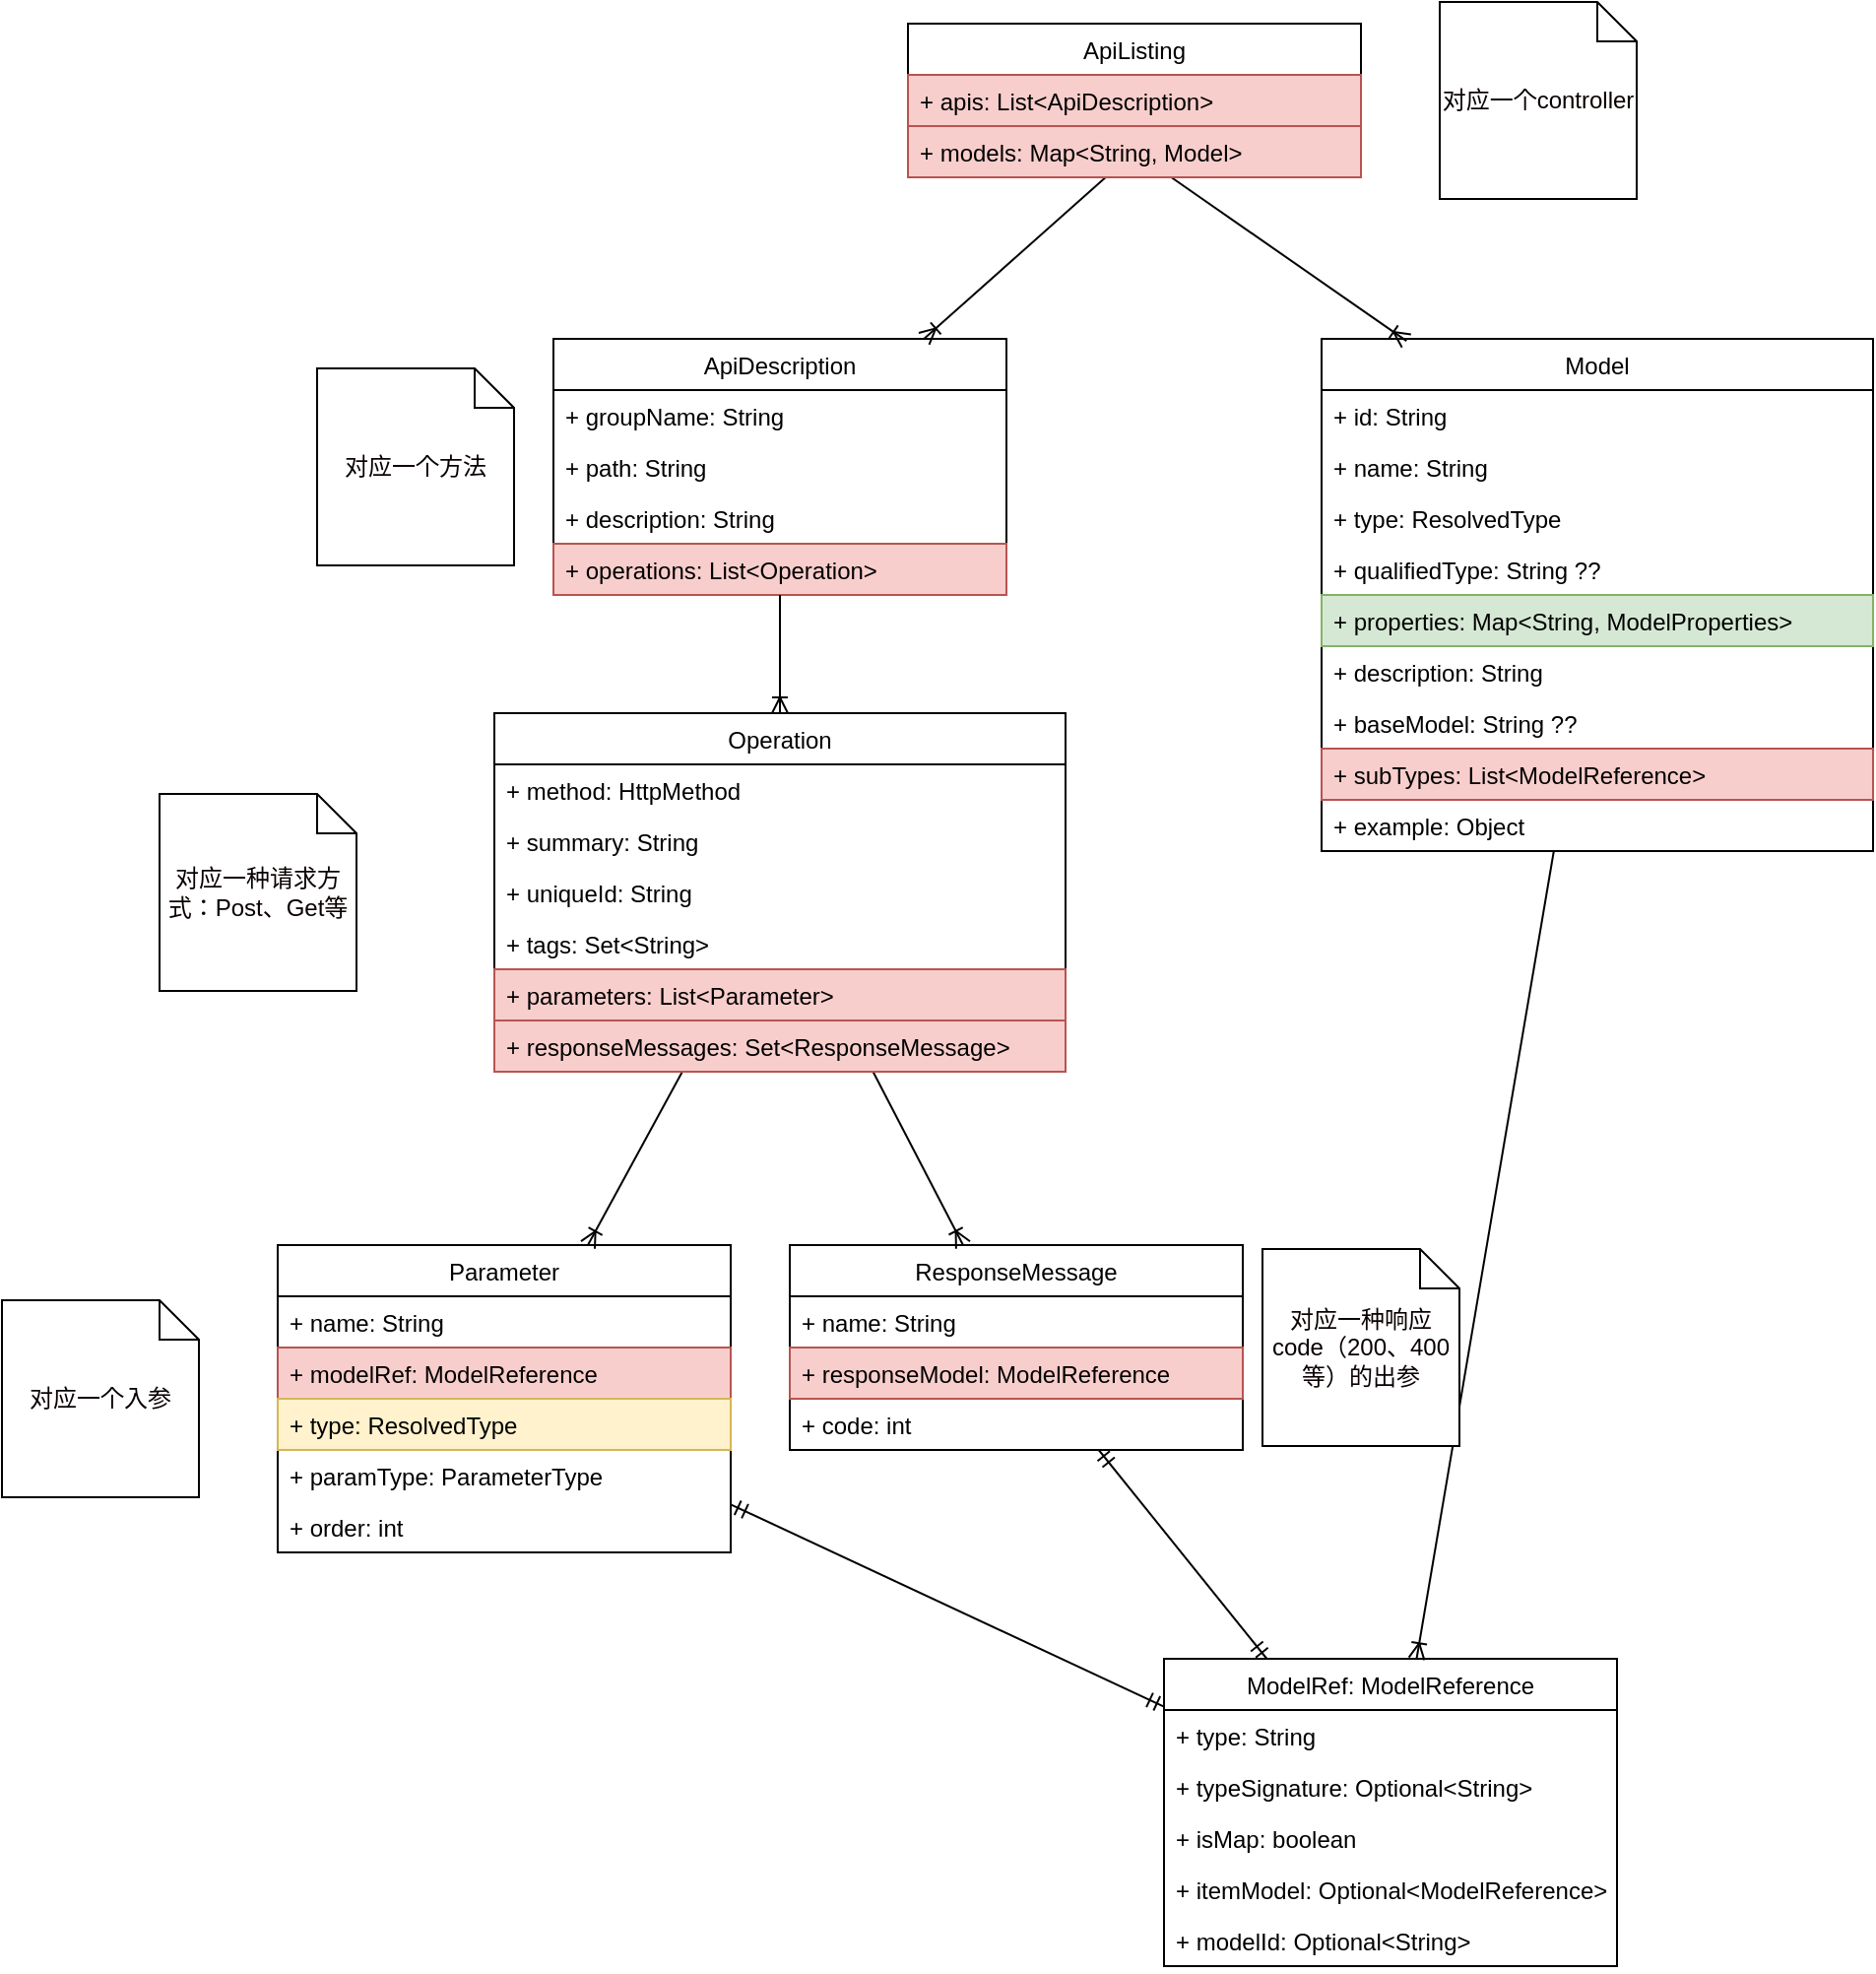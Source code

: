 <mxfile version="13.5.1" type="device"><diagram id="Zdlh-jLaH_7Jz5mvTjKq" name="第 1 页"><mxGraphModel dx="2178" dy="905" grid="1" gridSize="10" guides="1" tooltips="1" connect="1" arrows="1" fold="1" page="1" pageScale="1" pageWidth="827" pageHeight="1169" math="0" shadow="0"><root><mxCell id="0"/><mxCell id="1" parent="0"/><mxCell id="FdD0vod5mFs6u5UG2x_c-52" value="ApiDescription" style="swimlane;fontStyle=0;childLayout=stackLayout;horizontal=1;startSize=26;fillColor=none;horizontalStack=0;resizeParent=1;resizeParentMax=0;resizeLast=0;collapsible=1;marginBottom=0;" vertex="1" parent="1"><mxGeometry x="140" y="320" width="230" height="130" as="geometry"/></mxCell><mxCell id="FdD0vod5mFs6u5UG2x_c-53" value="+ groupName: String" style="text;strokeColor=none;fillColor=none;align=left;verticalAlign=top;spacingLeft=4;spacingRight=4;overflow=hidden;rotatable=0;points=[[0,0.5],[1,0.5]];portConstraint=eastwest;" vertex="1" parent="FdD0vod5mFs6u5UG2x_c-52"><mxGeometry y="26" width="230" height="26" as="geometry"/></mxCell><mxCell id="FdD0vod5mFs6u5UG2x_c-57" value="+ path: String" style="text;strokeColor=none;fillColor=none;align=left;verticalAlign=top;spacingLeft=4;spacingRight=4;overflow=hidden;rotatable=0;points=[[0,0.5],[1,0.5]];portConstraint=eastwest;" vertex="1" parent="FdD0vod5mFs6u5UG2x_c-52"><mxGeometry y="52" width="230" height="26" as="geometry"/></mxCell><mxCell id="FdD0vod5mFs6u5UG2x_c-58" value="+ description: String" style="text;strokeColor=none;fillColor=none;align=left;verticalAlign=top;spacingLeft=4;spacingRight=4;overflow=hidden;rotatable=0;points=[[0,0.5],[1,0.5]];portConstraint=eastwest;" vertex="1" parent="FdD0vod5mFs6u5UG2x_c-52"><mxGeometry y="78" width="230" height="26" as="geometry"/></mxCell><mxCell id="FdD0vod5mFs6u5UG2x_c-59" value="+ operations: List&lt;Operation&gt;" style="text;strokeColor=#b85450;fillColor=#f8cecc;align=left;verticalAlign=top;spacingLeft=4;spacingRight=4;overflow=hidden;rotatable=0;points=[[0,0.5],[1,0.5]];portConstraint=eastwest;" vertex="1" parent="FdD0vod5mFs6u5UG2x_c-52"><mxGeometry y="104" width="230" height="26" as="geometry"/></mxCell><mxCell id="FdD0vod5mFs6u5UG2x_c-61" value="Model" style="swimlane;fontStyle=0;childLayout=stackLayout;horizontal=1;startSize=26;fillColor=none;horizontalStack=0;resizeParent=1;resizeParentMax=0;resizeLast=0;collapsible=1;marginBottom=0;" vertex="1" parent="1"><mxGeometry x="530" y="320" width="280" height="260" as="geometry"/></mxCell><mxCell id="FdD0vod5mFs6u5UG2x_c-62" value="+ id: String" style="text;strokeColor=none;fillColor=none;align=left;verticalAlign=top;spacingLeft=4;spacingRight=4;overflow=hidden;rotatable=0;points=[[0,0.5],[1,0.5]];portConstraint=eastwest;" vertex="1" parent="FdD0vod5mFs6u5UG2x_c-61"><mxGeometry y="26" width="280" height="26" as="geometry"/></mxCell><mxCell id="FdD0vod5mFs6u5UG2x_c-63" value="+ name: String" style="text;strokeColor=none;fillColor=none;align=left;verticalAlign=top;spacingLeft=4;spacingRight=4;overflow=hidden;rotatable=0;points=[[0,0.5],[1,0.5]];portConstraint=eastwest;" vertex="1" parent="FdD0vod5mFs6u5UG2x_c-61"><mxGeometry y="52" width="280" height="26" as="geometry"/></mxCell><mxCell id="FdD0vod5mFs6u5UG2x_c-64" value="+ type: ResolvedType" style="text;strokeColor=none;fillColor=none;align=left;verticalAlign=top;spacingLeft=4;spacingRight=4;overflow=hidden;rotatable=0;points=[[0,0.5],[1,0.5]];portConstraint=eastwest;" vertex="1" parent="FdD0vod5mFs6u5UG2x_c-61"><mxGeometry y="78" width="280" height="26" as="geometry"/></mxCell><mxCell id="FdD0vod5mFs6u5UG2x_c-65" value="+ qualifiedType: String ??" style="text;strokeColor=none;fillColor=none;align=left;verticalAlign=top;spacingLeft=4;spacingRight=4;overflow=hidden;rotatable=0;points=[[0,0.5],[1,0.5]];portConstraint=eastwest;" vertex="1" parent="FdD0vod5mFs6u5UG2x_c-61"><mxGeometry y="104" width="280" height="26" as="geometry"/></mxCell><mxCell id="FdD0vod5mFs6u5UG2x_c-66" value="+ properties: Map&lt;String, ModelProperties&gt;" style="text;strokeColor=#82b366;fillColor=#d5e8d4;align=left;verticalAlign=top;spacingLeft=4;spacingRight=4;overflow=hidden;rotatable=0;points=[[0,0.5],[1,0.5]];portConstraint=eastwest;" vertex="1" parent="FdD0vod5mFs6u5UG2x_c-61"><mxGeometry y="130" width="280" height="26" as="geometry"/></mxCell><mxCell id="FdD0vod5mFs6u5UG2x_c-67" value="+ description: String" style="text;strokeColor=none;fillColor=none;align=left;verticalAlign=top;spacingLeft=4;spacingRight=4;overflow=hidden;rotatable=0;points=[[0,0.5],[1,0.5]];portConstraint=eastwest;" vertex="1" parent="FdD0vod5mFs6u5UG2x_c-61"><mxGeometry y="156" width="280" height="26" as="geometry"/></mxCell><mxCell id="FdD0vod5mFs6u5UG2x_c-68" value="+ baseModel: String ??" style="text;strokeColor=none;fillColor=none;align=left;verticalAlign=top;spacingLeft=4;spacingRight=4;overflow=hidden;rotatable=0;points=[[0,0.5],[1,0.5]];portConstraint=eastwest;" vertex="1" parent="FdD0vod5mFs6u5UG2x_c-61"><mxGeometry y="182" width="280" height="26" as="geometry"/></mxCell><mxCell id="FdD0vod5mFs6u5UG2x_c-69" value="+ subTypes: List&lt;ModelReference&gt;" style="text;strokeColor=#b85450;fillColor=#f8cecc;align=left;verticalAlign=top;spacingLeft=4;spacingRight=4;overflow=hidden;rotatable=0;points=[[0,0.5],[1,0.5]];portConstraint=eastwest;" vertex="1" parent="FdD0vod5mFs6u5UG2x_c-61"><mxGeometry y="208" width="280" height="26" as="geometry"/></mxCell><mxCell id="FdD0vod5mFs6u5UG2x_c-70" value="+ example: Object" style="text;strokeColor=none;fillColor=none;align=left;verticalAlign=top;spacingLeft=4;spacingRight=4;overflow=hidden;rotatable=0;points=[[0,0.5],[1,0.5]];portConstraint=eastwest;" vertex="1" parent="FdD0vod5mFs6u5UG2x_c-61"><mxGeometry y="234" width="280" height="26" as="geometry"/></mxCell><mxCell id="FdD0vod5mFs6u5UG2x_c-81" value="" style="fontSize=12;html=1;endArrow=ERoneToMany;" edge="1" parent="1" source="FdD0vod5mFs6u5UG2x_c-56" target="FdD0vod5mFs6u5UG2x_c-52"><mxGeometry width="100" height="100" relative="1" as="geometry"><mxPoint x="270" y="250" as="sourcePoint"/><mxPoint x="370" y="150" as="targetPoint"/></mxGeometry></mxCell><mxCell id="FdD0vod5mFs6u5UG2x_c-82" value="" style="fontSize=12;html=1;endArrow=ERoneToMany;entryX=0.154;entryY=0.004;entryDx=0;entryDy=0;entryPerimeter=0;" edge="1" parent="1" source="FdD0vod5mFs6u5UG2x_c-56" target="FdD0vod5mFs6u5UG2x_c-61"><mxGeometry width="100" height="100" relative="1" as="geometry"><mxPoint x="462" y="198" as="sourcePoint"/><mxPoint x="330" y="330" as="targetPoint"/></mxGeometry></mxCell><mxCell id="FdD0vod5mFs6u5UG2x_c-83" value="" style="fontSize=12;html=1;endArrow=ERoneToMany;" edge="1" parent="1" source="FdD0vod5mFs6u5UG2x_c-52" target="FdD0vod5mFs6u5UG2x_c-71"><mxGeometry width="100" height="100" relative="1" as="geometry"><mxPoint x="433.857" y="198" as="sourcePoint"/><mxPoint x="320.714" y="330" as="targetPoint"/></mxGeometry></mxCell><mxCell id="FdD0vod5mFs6u5UG2x_c-90" value="" style="fontSize=12;html=1;endArrow=ERoneToMany;" edge="1" parent="1" source="FdD0vod5mFs6u5UG2x_c-71" target="FdD0vod5mFs6u5UG2x_c-84"><mxGeometry width="100" height="100" relative="1" as="geometry"><mxPoint x="265" y="460" as="sourcePoint"/><mxPoint x="265" y="540" as="targetPoint"/></mxGeometry></mxCell><mxCell id="FdD0vod5mFs6u5UG2x_c-97" value="" style="fontSize=12;html=1;endArrow=ERoneToMany;" edge="1" parent="1" source="FdD0vod5mFs6u5UG2x_c-71" target="FdD0vod5mFs6u5UG2x_c-91"><mxGeometry width="100" height="100" relative="1" as="geometry"><mxPoint x="265" y="722" as="sourcePoint"/><mxPoint x="265" y="810" as="targetPoint"/></mxGeometry></mxCell><mxCell id="FdD0vod5mFs6u5UG2x_c-84" value="Parameter" style="swimlane;fontStyle=0;childLayout=stackLayout;horizontal=1;startSize=26;fillColor=none;horizontalStack=0;resizeParent=1;resizeParentMax=0;resizeLast=0;collapsible=1;marginBottom=0;" vertex="1" parent="1"><mxGeometry y="780" width="230" height="156" as="geometry"/></mxCell><mxCell id="FdD0vod5mFs6u5UG2x_c-85" value="+ name: String" style="text;strokeColor=none;fillColor=none;align=left;verticalAlign=top;spacingLeft=4;spacingRight=4;overflow=hidden;rotatable=0;points=[[0,0.5],[1,0.5]];portConstraint=eastwest;" vertex="1" parent="FdD0vod5mFs6u5UG2x_c-84"><mxGeometry y="26" width="230" height="26" as="geometry"/></mxCell><mxCell id="FdD0vod5mFs6u5UG2x_c-86" value="+ modelRef: ModelReference" style="text;strokeColor=#b85450;fillColor=#f8cecc;align=left;verticalAlign=top;spacingLeft=4;spacingRight=4;overflow=hidden;rotatable=0;points=[[0,0.5],[1,0.5]];portConstraint=eastwest;" vertex="1" parent="FdD0vod5mFs6u5UG2x_c-84"><mxGeometry y="52" width="230" height="26" as="geometry"/></mxCell><mxCell id="FdD0vod5mFs6u5UG2x_c-87" value="+ type: ResolvedType" style="text;strokeColor=#d6b656;fillColor=#fff2cc;align=left;verticalAlign=top;spacingLeft=4;spacingRight=4;overflow=hidden;rotatable=0;points=[[0,0.5],[1,0.5]];portConstraint=eastwest;" vertex="1" parent="FdD0vod5mFs6u5UG2x_c-84"><mxGeometry y="78" width="230" height="26" as="geometry"/></mxCell><mxCell id="FdD0vod5mFs6u5UG2x_c-88" value="+ paramType: ParameterType" style="text;align=left;verticalAlign=top;spacingLeft=4;spacingRight=4;overflow=hidden;rotatable=0;points=[[0,0.5],[1,0.5]];portConstraint=eastwest;" vertex="1" parent="FdD0vod5mFs6u5UG2x_c-84"><mxGeometry y="104" width="230" height="26" as="geometry"/></mxCell><mxCell id="FdD0vod5mFs6u5UG2x_c-89" value="+ order: int" style="text;align=left;verticalAlign=top;spacingLeft=4;spacingRight=4;overflow=hidden;rotatable=0;points=[[0,0.5],[1,0.5]];portConstraint=eastwest;" vertex="1" parent="FdD0vod5mFs6u5UG2x_c-84"><mxGeometry y="130" width="230" height="26" as="geometry"/></mxCell><mxCell id="FdD0vod5mFs6u5UG2x_c-91" value="ResponseMessage" style="swimlane;fontStyle=0;childLayout=stackLayout;horizontal=1;startSize=26;fillColor=none;horizontalStack=0;resizeParent=1;resizeParentMax=0;resizeLast=0;collapsible=1;marginBottom=0;" vertex="1" parent="1"><mxGeometry x="260" y="780" width="230" height="104" as="geometry"/></mxCell><mxCell id="FdD0vod5mFs6u5UG2x_c-92" value="+ name: String" style="text;strokeColor=none;fillColor=none;align=left;verticalAlign=top;spacingLeft=4;spacingRight=4;overflow=hidden;rotatable=0;points=[[0,0.5],[1,0.5]];portConstraint=eastwest;" vertex="1" parent="FdD0vod5mFs6u5UG2x_c-91"><mxGeometry y="26" width="230" height="26" as="geometry"/></mxCell><mxCell id="FdD0vod5mFs6u5UG2x_c-93" value="+ responseModel: ModelReference" style="text;strokeColor=#b85450;fillColor=#f8cecc;align=left;verticalAlign=top;spacingLeft=4;spacingRight=4;overflow=hidden;rotatable=0;points=[[0,0.5],[1,0.5]];portConstraint=eastwest;" vertex="1" parent="FdD0vod5mFs6u5UG2x_c-91"><mxGeometry y="52" width="230" height="26" as="geometry"/></mxCell><mxCell id="FdD0vod5mFs6u5UG2x_c-96" value="+ code: int" style="text;align=left;verticalAlign=top;spacingLeft=4;spacingRight=4;overflow=hidden;rotatable=0;points=[[0,0.5],[1,0.5]];portConstraint=eastwest;" vertex="1" parent="FdD0vod5mFs6u5UG2x_c-91"><mxGeometry y="78" width="230" height="26" as="geometry"/></mxCell><mxCell id="FdD0vod5mFs6u5UG2x_c-44" value="ApiListing" style="swimlane;fontStyle=0;childLayout=stackLayout;horizontal=1;startSize=26;fillColor=none;horizontalStack=0;resizeParent=1;resizeParentMax=0;resizeLast=0;collapsible=1;marginBottom=0;" vertex="1" parent="1"><mxGeometry x="320" y="160" width="230" height="78" as="geometry"/></mxCell><mxCell id="FdD0vod5mFs6u5UG2x_c-45" value="+ apis: List&lt;ApiDescription&gt;" style="text;strokeColor=#b85450;fillColor=#f8cecc;align=left;verticalAlign=top;spacingLeft=4;spacingRight=4;overflow=hidden;rotatable=0;points=[[0,0.5],[1,0.5]];portConstraint=eastwest;" vertex="1" parent="FdD0vod5mFs6u5UG2x_c-44"><mxGeometry y="26" width="230" height="26" as="geometry"/></mxCell><mxCell id="FdD0vod5mFs6u5UG2x_c-56" value="+ models: Map&lt;String, Model&gt;" style="text;strokeColor=#b85450;fillColor=#f8cecc;align=left;verticalAlign=top;spacingLeft=4;spacingRight=4;overflow=hidden;rotatable=0;points=[[0,0.5],[1,0.5]];portConstraint=eastwest;" vertex="1" parent="FdD0vod5mFs6u5UG2x_c-44"><mxGeometry y="52" width="230" height="26" as="geometry"/></mxCell><mxCell id="FdD0vod5mFs6u5UG2x_c-71" value="Operation" style="swimlane;fontStyle=0;childLayout=stackLayout;horizontal=1;startSize=26;fillColor=none;horizontalStack=0;resizeParent=1;resizeParentMax=0;resizeLast=0;collapsible=1;marginBottom=0;" vertex="1" parent="1"><mxGeometry x="110" y="510" width="290" height="182" as="geometry"/></mxCell><mxCell id="FdD0vod5mFs6u5UG2x_c-72" value="+ method: HttpMethod" style="text;strokeColor=none;fillColor=none;align=left;verticalAlign=top;spacingLeft=4;spacingRight=4;overflow=hidden;rotatable=0;points=[[0,0.5],[1,0.5]];portConstraint=eastwest;" vertex="1" parent="FdD0vod5mFs6u5UG2x_c-71"><mxGeometry y="26" width="290" height="26" as="geometry"/></mxCell><mxCell id="FdD0vod5mFs6u5UG2x_c-73" value="+ summary: String" style="text;strokeColor=none;fillColor=none;align=left;verticalAlign=top;spacingLeft=4;spacingRight=4;overflow=hidden;rotatable=0;points=[[0,0.5],[1,0.5]];portConstraint=eastwest;" vertex="1" parent="FdD0vod5mFs6u5UG2x_c-71"><mxGeometry y="52" width="290" height="26" as="geometry"/></mxCell><mxCell id="FdD0vod5mFs6u5UG2x_c-74" value="+ uniqueId: String" style="text;strokeColor=none;fillColor=none;align=left;verticalAlign=top;spacingLeft=4;spacingRight=4;overflow=hidden;rotatable=0;points=[[0,0.5],[1,0.5]];portConstraint=eastwest;" vertex="1" parent="FdD0vod5mFs6u5UG2x_c-71"><mxGeometry y="78" width="290" height="26" as="geometry"/></mxCell><mxCell id="FdD0vod5mFs6u5UG2x_c-75" value="+ tags: Set&lt;String&gt;" style="text;strokeColor=none;fillColor=none;align=left;verticalAlign=top;spacingLeft=4;spacingRight=4;overflow=hidden;rotatable=0;points=[[0,0.5],[1,0.5]];portConstraint=eastwest;" vertex="1" parent="FdD0vod5mFs6u5UG2x_c-71"><mxGeometry y="104" width="290" height="26" as="geometry"/></mxCell><mxCell id="FdD0vod5mFs6u5UG2x_c-76" value="+ parameters: List&lt;Parameter&gt;" style="text;strokeColor=#b85450;fillColor=#f8cecc;align=left;verticalAlign=top;spacingLeft=4;spacingRight=4;overflow=hidden;rotatable=0;points=[[0,0.5],[1,0.5]];portConstraint=eastwest;" vertex="1" parent="FdD0vod5mFs6u5UG2x_c-71"><mxGeometry y="130" width="290" height="26" as="geometry"/></mxCell><mxCell id="FdD0vod5mFs6u5UG2x_c-78" value="+ responseMessages: Set&lt;ResponseMessage&gt;" style="text;strokeColor=#b85450;fillColor=#f8cecc;align=left;verticalAlign=top;spacingLeft=4;spacingRight=4;overflow=hidden;rotatable=0;points=[[0,0.5],[1,0.5]];portConstraint=eastwest;" vertex="1" parent="FdD0vod5mFs6u5UG2x_c-71"><mxGeometry y="156" width="290" height="26" as="geometry"/></mxCell><mxCell id="FdD0vod5mFs6u5UG2x_c-98" value="ModelRef: ModelReference" style="swimlane;fontStyle=0;childLayout=stackLayout;horizontal=1;startSize=26;horizontalStack=0;resizeParent=1;resizeParentMax=0;resizeLast=0;collapsible=1;marginBottom=0;" vertex="1" parent="1"><mxGeometry x="450" y="990" width="230" height="156" as="geometry"/></mxCell><mxCell id="FdD0vod5mFs6u5UG2x_c-99" value="+ type: String" style="text;strokeColor=none;fillColor=none;align=left;verticalAlign=top;spacingLeft=4;spacingRight=4;overflow=hidden;rotatable=0;points=[[0,0.5],[1,0.5]];portConstraint=eastwest;" vertex="1" parent="FdD0vod5mFs6u5UG2x_c-98"><mxGeometry y="26" width="230" height="26" as="geometry"/></mxCell><mxCell id="FdD0vod5mFs6u5UG2x_c-100" value="+ typeSignature: Optional&lt;String&gt;" style="text;align=left;verticalAlign=top;spacingLeft=4;spacingRight=4;overflow=hidden;rotatable=0;points=[[0,0.5],[1,0.5]];portConstraint=eastwest;" vertex="1" parent="FdD0vod5mFs6u5UG2x_c-98"><mxGeometry y="52" width="230" height="26" as="geometry"/></mxCell><mxCell id="FdD0vod5mFs6u5UG2x_c-101" value="+ isMap: boolean" style="text;align=left;verticalAlign=top;spacingLeft=4;spacingRight=4;overflow=hidden;rotatable=0;points=[[0,0.5],[1,0.5]];portConstraint=eastwest;" vertex="1" parent="FdD0vod5mFs6u5UG2x_c-98"><mxGeometry y="78" width="230" height="26" as="geometry"/></mxCell><mxCell id="FdD0vod5mFs6u5UG2x_c-102" value="+ itemModel: Optional&lt;ModelReference&gt;" style="text;align=left;verticalAlign=top;spacingLeft=4;spacingRight=4;overflow=hidden;rotatable=0;points=[[0,0.5],[1,0.5]];portConstraint=eastwest;" vertex="1" parent="FdD0vod5mFs6u5UG2x_c-98"><mxGeometry y="104" width="230" height="26" as="geometry"/></mxCell><mxCell id="FdD0vod5mFs6u5UG2x_c-103" value="+ modelId: Optional&lt;String&gt;" style="text;align=left;verticalAlign=top;spacingLeft=4;spacingRight=4;overflow=hidden;rotatable=0;points=[[0,0.5],[1,0.5]];portConstraint=eastwest;" vertex="1" parent="FdD0vod5mFs6u5UG2x_c-98"><mxGeometry y="130" width="230" height="26" as="geometry"/></mxCell><mxCell id="FdD0vod5mFs6u5UG2x_c-105" value="" style="fontSize=12;html=1;endArrow=ERoneToMany;" edge="1" parent="1" source="FdD0vod5mFs6u5UG2x_c-61" target="FdD0vod5mFs6u5UG2x_c-98"><mxGeometry width="100" height="100" relative="1" as="geometry"><mxPoint x="265" y="460" as="sourcePoint"/><mxPoint x="265" y="520" as="targetPoint"/></mxGeometry></mxCell><mxCell id="FdD0vod5mFs6u5UG2x_c-107" value="" style="fontSize=12;html=1;endArrow=ERmandOne;startArrow=ERmandOne;" edge="1" parent="1" source="FdD0vod5mFs6u5UG2x_c-98" target="FdD0vod5mFs6u5UG2x_c-91"><mxGeometry width="100" height="100" relative="1" as="geometry"><mxPoint x="410" y="790" as="sourcePoint"/><mxPoint x="510" y="690" as="targetPoint"/></mxGeometry></mxCell><mxCell id="FdD0vod5mFs6u5UG2x_c-108" value="" style="fontSize=12;html=1;endArrow=ERmandOne;startArrow=ERmandOne;" edge="1" parent="1" source="FdD0vod5mFs6u5UG2x_c-98" target="FdD0vod5mFs6u5UG2x_c-84"><mxGeometry width="100" height="100" relative="1" as="geometry"><mxPoint x="512.203" y="1000" as="sourcePoint"/><mxPoint x="426.864" y="894" as="targetPoint"/></mxGeometry></mxCell><mxCell id="FdD0vod5mFs6u5UG2x_c-110" value="对应一个方法" style="shape=note;size=20;whiteSpace=wrap;html=1;fontColor=#0A0000;" vertex="1" parent="1"><mxGeometry x="20" y="335" width="100" height="100" as="geometry"/></mxCell><mxCell id="FdD0vod5mFs6u5UG2x_c-111" value="&lt;span style=&quot;text-align: left&quot;&gt;对应一个controller&lt;/span&gt;" style="shape=note;size=20;whiteSpace=wrap;html=1;fontColor=#0A0000;" vertex="1" parent="1"><mxGeometry x="590" y="149" width="100" height="100" as="geometry"/></mxCell><mxCell id="FdD0vod5mFs6u5UG2x_c-112" value="对应一种请求方式：Post、Get等" style="shape=note;size=20;whiteSpace=wrap;html=1;fontColor=#0A0000;" vertex="1" parent="1"><mxGeometry x="-60" y="551" width="100" height="100" as="geometry"/></mxCell><mxCell id="FdD0vod5mFs6u5UG2x_c-113" value="对应一个入参" style="shape=note;size=20;whiteSpace=wrap;html=1;fontColor=#0A0000;" vertex="1" parent="1"><mxGeometry x="-140" y="808" width="100" height="100" as="geometry"/></mxCell><mxCell id="FdD0vod5mFs6u5UG2x_c-114" value="对应一种响应code（200、400等）的出参" style="shape=note;size=20;whiteSpace=wrap;html=1;fontColor=#0A0000;" vertex="1" parent="1"><mxGeometry x="500" y="782" width="100" height="100" as="geometry"/></mxCell></root></mxGraphModel></diagram></mxfile>